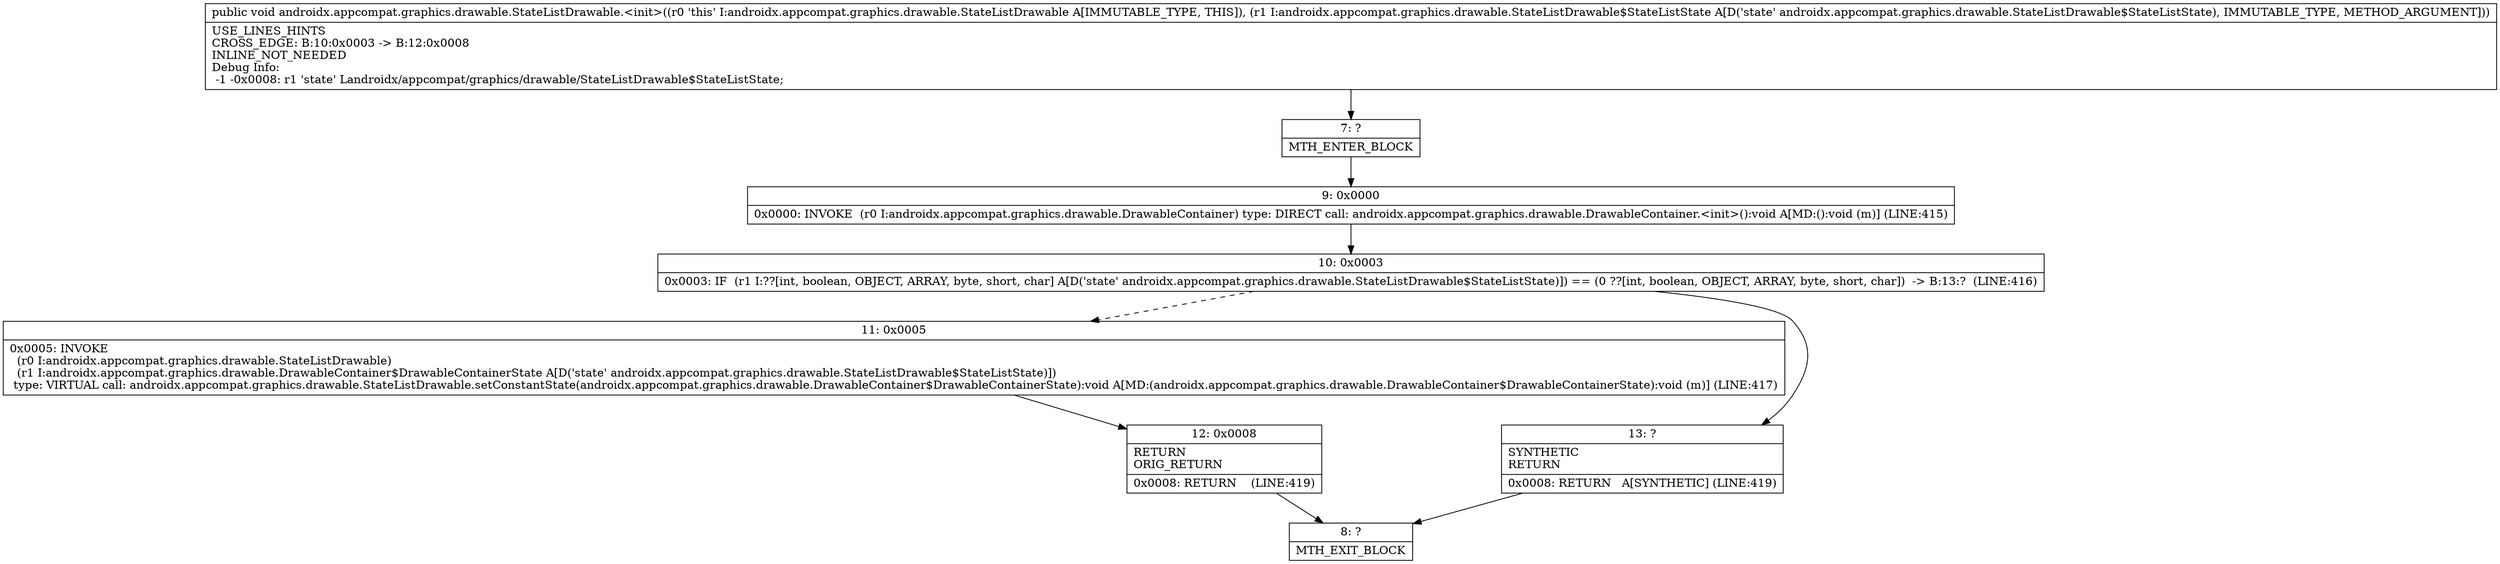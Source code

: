 digraph "CFG forandroidx.appcompat.graphics.drawable.StateListDrawable.\<init\>(Landroidx\/appcompat\/graphics\/drawable\/StateListDrawable$StateListState;)V" {
Node_7 [shape=record,label="{7\:\ ?|MTH_ENTER_BLOCK\l}"];
Node_9 [shape=record,label="{9\:\ 0x0000|0x0000: INVOKE  (r0 I:androidx.appcompat.graphics.drawable.DrawableContainer) type: DIRECT call: androidx.appcompat.graphics.drawable.DrawableContainer.\<init\>():void A[MD:():void (m)] (LINE:415)\l}"];
Node_10 [shape=record,label="{10\:\ 0x0003|0x0003: IF  (r1 I:??[int, boolean, OBJECT, ARRAY, byte, short, char] A[D('state' androidx.appcompat.graphics.drawable.StateListDrawable$StateListState)]) == (0 ??[int, boolean, OBJECT, ARRAY, byte, short, char])  \-\> B:13:?  (LINE:416)\l}"];
Node_11 [shape=record,label="{11\:\ 0x0005|0x0005: INVOKE  \l  (r0 I:androidx.appcompat.graphics.drawable.StateListDrawable)\l  (r1 I:androidx.appcompat.graphics.drawable.DrawableContainer$DrawableContainerState A[D('state' androidx.appcompat.graphics.drawable.StateListDrawable$StateListState)])\l type: VIRTUAL call: androidx.appcompat.graphics.drawable.StateListDrawable.setConstantState(androidx.appcompat.graphics.drawable.DrawableContainer$DrawableContainerState):void A[MD:(androidx.appcompat.graphics.drawable.DrawableContainer$DrawableContainerState):void (m)] (LINE:417)\l}"];
Node_12 [shape=record,label="{12\:\ 0x0008|RETURN\lORIG_RETURN\l|0x0008: RETURN    (LINE:419)\l}"];
Node_8 [shape=record,label="{8\:\ ?|MTH_EXIT_BLOCK\l}"];
Node_13 [shape=record,label="{13\:\ ?|SYNTHETIC\lRETURN\l|0x0008: RETURN   A[SYNTHETIC] (LINE:419)\l}"];
MethodNode[shape=record,label="{public void androidx.appcompat.graphics.drawable.StateListDrawable.\<init\>((r0 'this' I:androidx.appcompat.graphics.drawable.StateListDrawable A[IMMUTABLE_TYPE, THIS]), (r1 I:androidx.appcompat.graphics.drawable.StateListDrawable$StateListState A[D('state' androidx.appcompat.graphics.drawable.StateListDrawable$StateListState), IMMUTABLE_TYPE, METHOD_ARGUMENT]))  | USE_LINES_HINTS\lCROSS_EDGE: B:10:0x0003 \-\> B:12:0x0008\lINLINE_NOT_NEEDED\lDebug Info:\l  \-1 \-0x0008: r1 'state' Landroidx\/appcompat\/graphics\/drawable\/StateListDrawable$StateListState;\l}"];
MethodNode -> Node_7;Node_7 -> Node_9;
Node_9 -> Node_10;
Node_10 -> Node_11[style=dashed];
Node_10 -> Node_13;
Node_11 -> Node_12;
Node_12 -> Node_8;
Node_13 -> Node_8;
}

